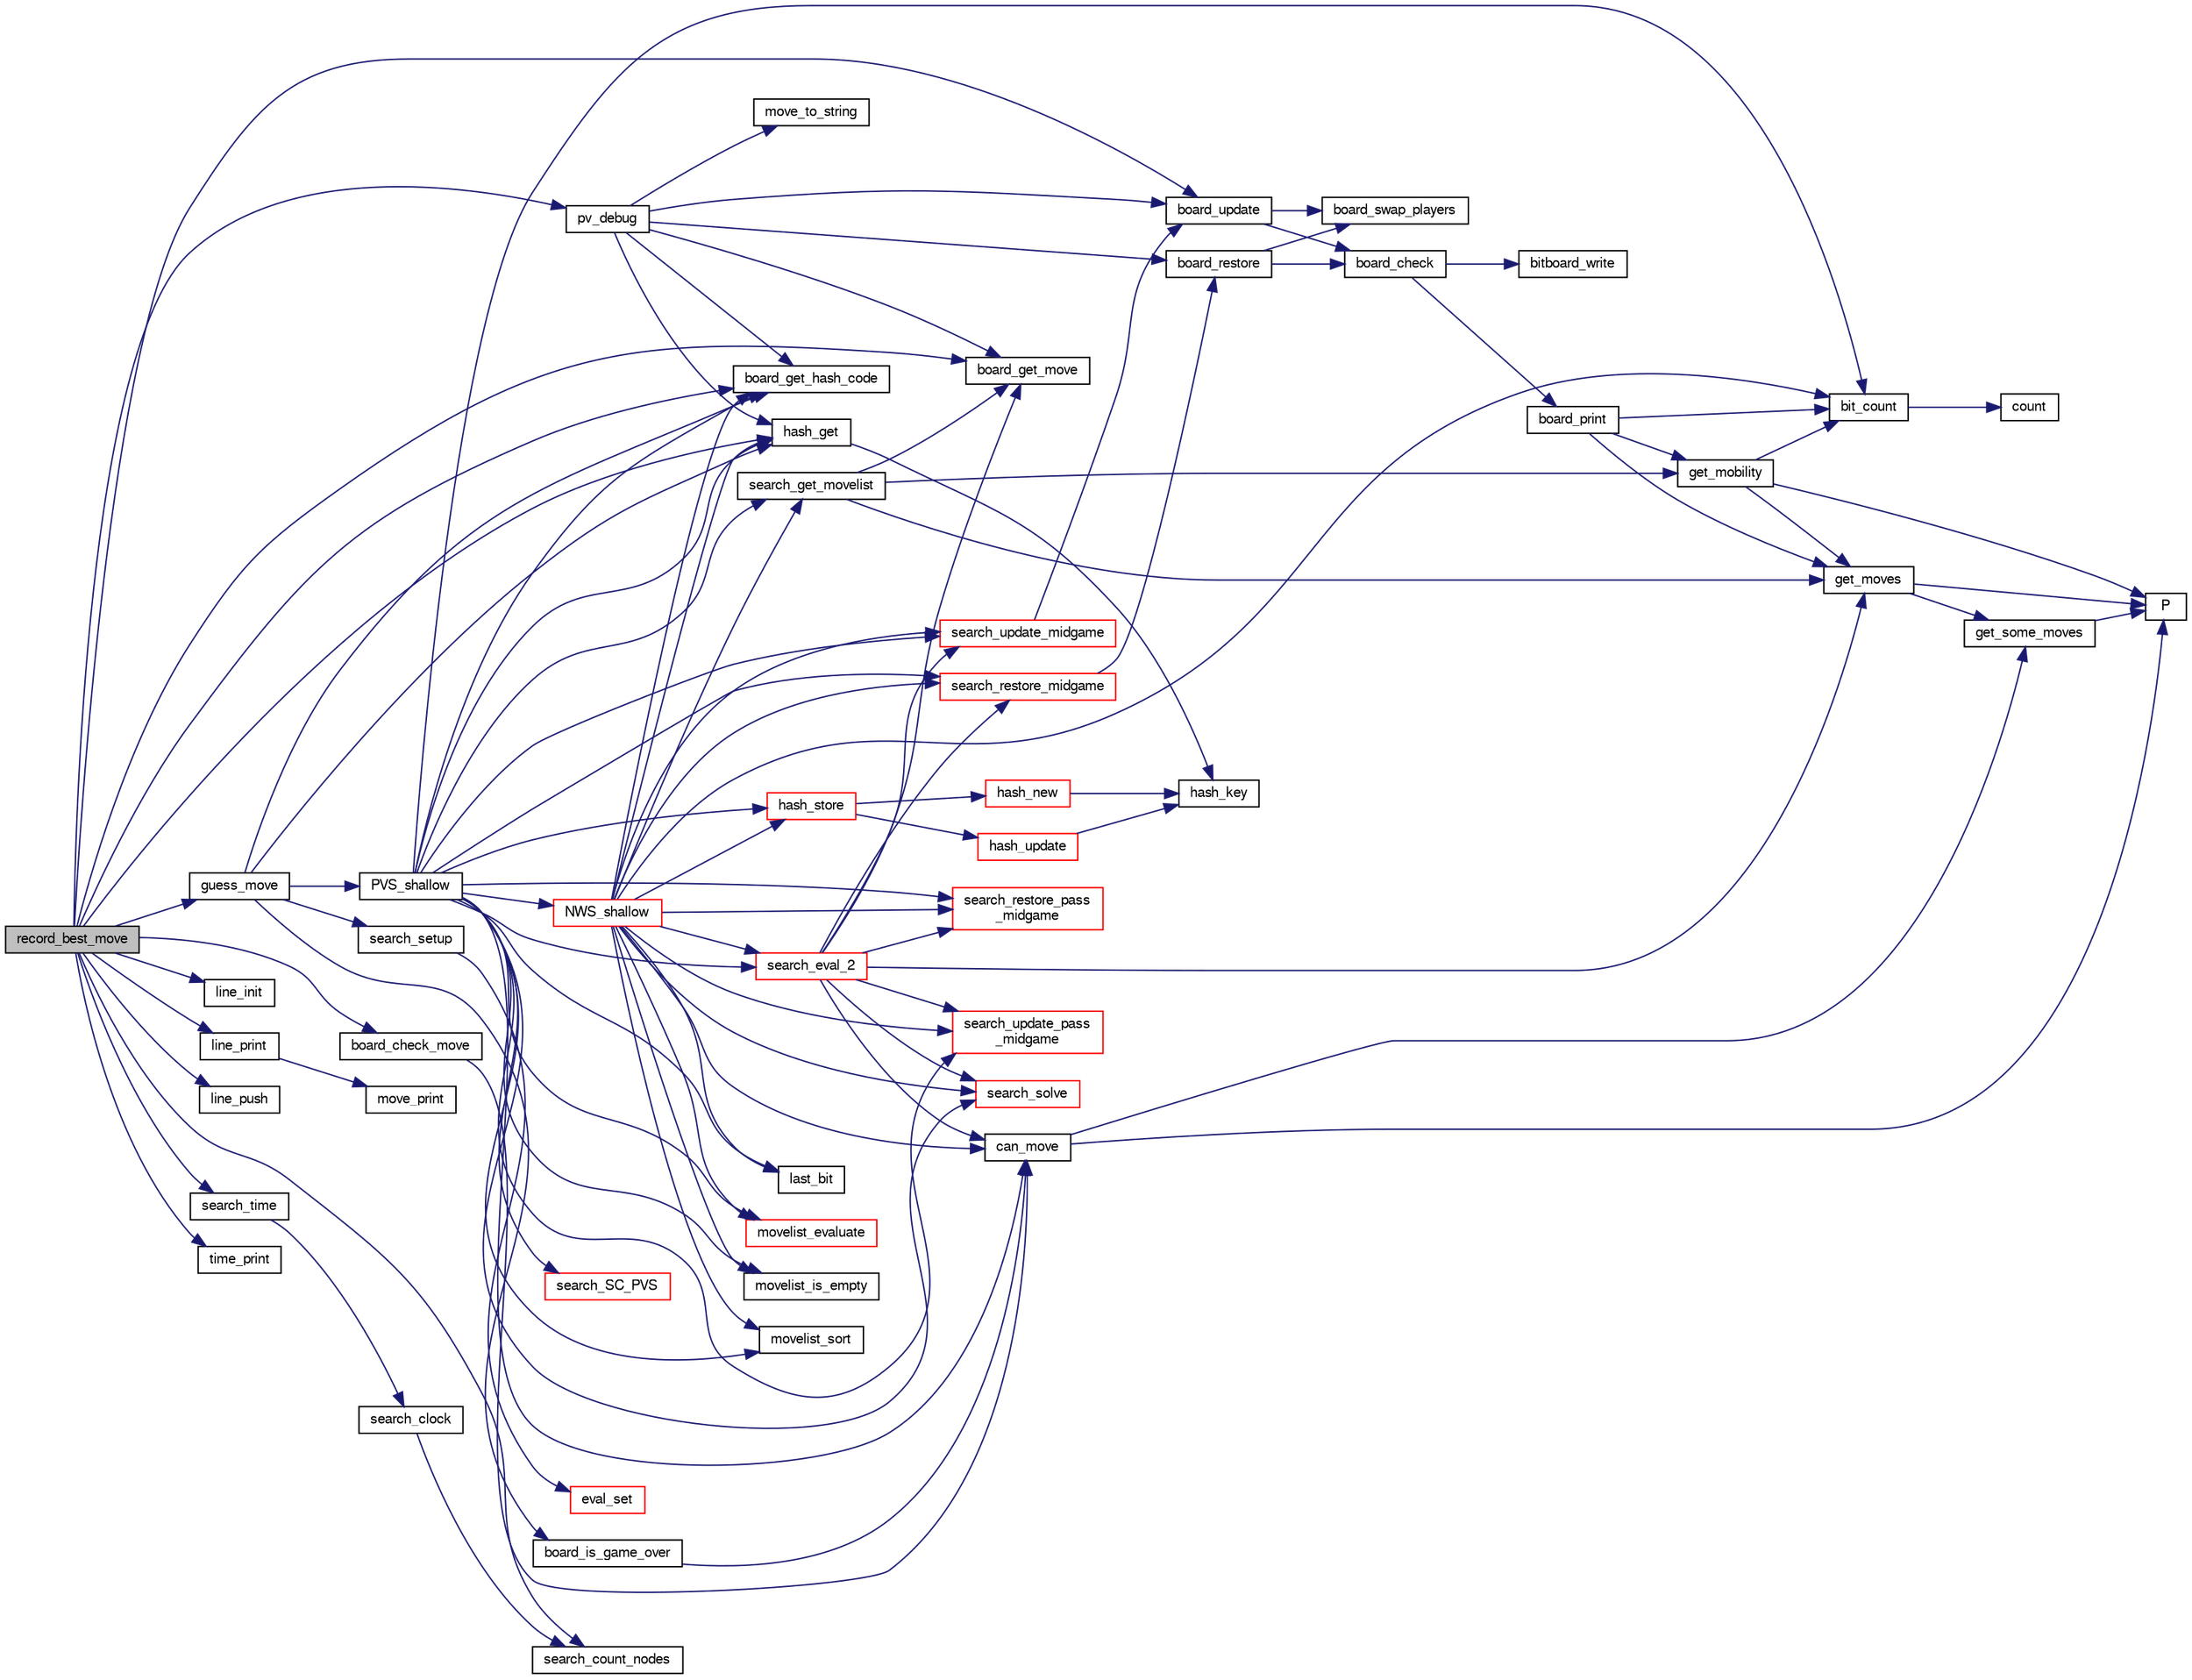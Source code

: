 digraph "record_best_move"
{
 // LATEX_PDF_SIZE
  bgcolor="transparent";
  edge [fontname="FreeSans",fontsize="10",labelfontname="FreeSans",labelfontsize="10"];
  node [fontname="FreeSans",fontsize="10",shape=record];
  rankdir="LR";
  Node1 [label="record_best_move",height=0.2,width=0.4,color="black", fillcolor="grey75", style="filled", fontcolor="black",tooltip="Record best move."];
  Node1 -> Node2 [color="midnightblue",fontsize="10",style="solid",fontname="FreeSans"];
  Node2 [label="board_check_move",height=0.2,width=0.4,color="black",URL="$board_8c.html#a0461002c2a4fd95a361b6e1ee8637a65",tooltip="Check if a move is legal."];
  Node2 -> Node3 [color="midnightblue",fontsize="10",style="solid",fontname="FreeSans"];
  Node3 [label="can_move",height=0.2,width=0.4,color="black",URL="$board_8c.html#ae1a532d6eaa0e55357d0f4b9cd659b88",tooltip="Check if a player can move."];
  Node3 -> Node4 [color="midnightblue",fontsize="10",style="solid",fontname="FreeSans"];
  Node4 [label="get_some_moves",height=0.2,width=0.4,color="black",URL="$board_8c.html#a5db071e3e4d26a0b7d6425bb6333dd7f",tooltip="Get a part of the moves."];
  Node4 -> Node5 [color="midnightblue",fontsize="10",style="solid",fontname="FreeSans"];
  Node5 [label="P",height=0.2,width=0.4,color="black",URL="$generate__flip_8c.html#a11481f01e169aee1117c83a352c22222",tooltip=" "];
  Node3 -> Node5 [color="midnightblue",fontsize="10",style="solid",fontname="FreeSans"];
  Node1 -> Node6 [color="midnightblue",fontsize="10",style="solid",fontname="FreeSans"];
  Node6 [label="board_get_hash_code",height=0.2,width=0.4,color="black",URL="$board_8c.html#a0e6cff6e714bcb714e2b9b2d7b9fbec6",tooltip="Compute a hash code."];
  Node1 -> Node7 [color="midnightblue",fontsize="10",style="solid",fontname="FreeSans"];
  Node7 [label="board_get_move",height=0.2,width=0.4,color="black",URL="$board_8c.html#a3b5748c109770fe228ea15b562c0f113",tooltip="Compute a move."];
  Node1 -> Node8 [color="midnightblue",fontsize="10",style="solid",fontname="FreeSans"];
  Node8 [label="board_update",height=0.2,width=0.4,color="black",URL="$board_8c.html#a2d24dea46d67d71b1d9fe9f515d8d675",tooltip="Update a board."];
  Node8 -> Node9 [color="midnightblue",fontsize="10",style="solid",fontname="FreeSans"];
  Node9 [label="board_check",height=0.2,width=0.4,color="black",URL="$board_8c.html#a849436f17b60e89ed91f8e5013ed9d04",tooltip="Check board consistency."];
  Node9 -> Node10 [color="midnightblue",fontsize="10",style="solid",fontname="FreeSans"];
  Node10 [label="bitboard_write",height=0.2,width=0.4,color="black",URL="$bit_8c.html#a519b18f67de9b8edbd98f687a13b45f5",tooltip="Print an unsigned long long as a board."];
  Node9 -> Node11 [color="midnightblue",fontsize="10",style="solid",fontname="FreeSans"];
  Node11 [label="board_print",height=0.2,width=0.4,color="black",URL="$board_8c.html#a27ccb92684d9e7194eeb3bc34311ad55",tooltip="Print out the board."];
  Node11 -> Node12 [color="midnightblue",fontsize="10",style="solid",fontname="FreeSans"];
  Node12 [label="bit_count",height=0.2,width=0.4,color="black",URL="$bit_8c.html#a830fec0a90989da1f1900ff609b92167",tooltip="Count the number of bits set to one in an unsigned long long."];
  Node12 -> Node13 [color="midnightblue",fontsize="10",style="solid",fontname="FreeSans"];
  Node13 [label="count",height=0.2,width=0.4,color="black",URL="$generate__flip_8c.html#a1a1d6a2cdbded5c35040f6555e948770",tooltip=" "];
  Node11 -> Node14 [color="midnightblue",fontsize="10",style="solid",fontname="FreeSans"];
  Node14 [label="get_mobility",height=0.2,width=0.4,color="black",URL="$board_8c.html#a7509639c4e49c56fe83b3d978580ed42",tooltip="Count legal moves."];
  Node14 -> Node12 [color="midnightblue",fontsize="10",style="solid",fontname="FreeSans"];
  Node14 -> Node15 [color="midnightblue",fontsize="10",style="solid",fontname="FreeSans"];
  Node15 [label="get_moves",height=0.2,width=0.4,color="black",URL="$board_8c.html#a7610dc936a6aea22b3c5e162f722a7a1",tooltip="Get legal moves."];
  Node15 -> Node4 [color="midnightblue",fontsize="10",style="solid",fontname="FreeSans"];
  Node15 -> Node5 [color="midnightblue",fontsize="10",style="solid",fontname="FreeSans"];
  Node14 -> Node5 [color="midnightblue",fontsize="10",style="solid",fontname="FreeSans"];
  Node11 -> Node15 [color="midnightblue",fontsize="10",style="solid",fontname="FreeSans"];
  Node8 -> Node16 [color="midnightblue",fontsize="10",style="solid",fontname="FreeSans"];
  Node16 [label="board_swap_players",height=0.2,width=0.4,color="black",URL="$board_8c.html#a4d389fb0245969a39744349230ce7703",tooltip="Swap players."];
  Node1 -> Node17 [color="midnightblue",fontsize="10",style="solid",fontname="FreeSans"];
  Node17 [label="guess_move",height=0.2,width=0.4,color="black",URL="$root_8c.html#a6ac3c5f991e5a6a40a27d0a9e425aaca",tooltip="Guess a move."];
  Node17 -> Node6 [color="midnightblue",fontsize="10",style="solid",fontname="FreeSans"];
  Node17 -> Node18 [color="midnightblue",fontsize="10",style="solid",fontname="FreeSans"];
  Node18 [label="board_is_game_over",height=0.2,width=0.4,color="black",URL="$board_8c.html#a121c1b2912c0f5d559fe85c8ab70f061",tooltip="Check if the game is over."];
  Node18 -> Node3 [color="midnightblue",fontsize="10",style="solid",fontname="FreeSans"];
  Node17 -> Node19 [color="midnightblue",fontsize="10",style="solid",fontname="FreeSans"];
  Node19 [label="hash_get",height=0.2,width=0.4,color="black",URL="$hash-lock-free_8c.html#a6f54ce833279fec9ac110dcce45565ad",tooltip="Find an hash table entry according to the evaluated board hash codes."];
  Node19 -> Node20 [color="midnightblue",fontsize="10",style="solid",fontname="FreeSans"];
  Node20 [label="hash_key",height=0.2,width=0.4,color="black",URL="$hash-lock-free_8c.html#aeafd0b4e6665b357afcff5dd30723c15",tooltip="Transform hash data into a 64 bits key."];
  Node17 -> Node21 [color="midnightblue",fontsize="10",style="solid",fontname="FreeSans"];
  Node21 [label="PVS_shallow",height=0.2,width=0.4,color="black",URL="$midgame_8c.html#a3d850972578e626b2a9d566152b681f5",tooltip="Evaluate a midgame position at shallow depth."];
  Node21 -> Node12 [color="midnightblue",fontsize="10",style="solid",fontname="FreeSans"];
  Node21 -> Node6 [color="midnightblue",fontsize="10",style="solid",fontname="FreeSans"];
  Node21 -> Node3 [color="midnightblue",fontsize="10",style="solid",fontname="FreeSans"];
  Node21 -> Node19 [color="midnightblue",fontsize="10",style="solid",fontname="FreeSans"];
  Node21 -> Node22 [color="midnightblue",fontsize="10",style="solid",fontname="FreeSans"];
  Node22 [label="hash_store",height=0.2,width=0.4,color="red",URL="$hash-lock-free_8c.html#ae70e5c17e3d2cf7fb49e085be7092843",tooltip="Store an hashtable item."];
  Node22 -> Node23 [color="midnightblue",fontsize="10",style="solid",fontname="FreeSans"];
  Node23 [label="hash_new",height=0.2,width=0.4,color="red",URL="$hash-lock-free_8c.html#ad5221370b52335bbd99bc7032f212481",tooltip="Initialize a new hash table item."];
  Node23 -> Node20 [color="midnightblue",fontsize="10",style="solid",fontname="FreeSans"];
  Node22 -> Node25 [color="midnightblue",fontsize="10",style="solid",fontname="FreeSans"];
  Node25 [label="hash_update",height=0.2,width=0.4,color="red",URL="$hash-lock-free_8c.html#a8cd45c12c1c253e7c40e12dd2b3a310c",tooltip="update the hash entry"];
  Node25 -> Node20 [color="midnightblue",fontsize="10",style="solid",fontname="FreeSans"];
  Node21 -> Node29 [color="midnightblue",fontsize="10",style="solid",fontname="FreeSans"];
  Node29 [label="last_bit",height=0.2,width=0.4,color="black",URL="$bit_8c.html#ad47d9158c952a78b9602c699ab6ece49",tooltip="Search the last bit set (same as log2())."];
  Node21 -> Node30 [color="midnightblue",fontsize="10",style="solid",fontname="FreeSans"];
  Node30 [label="movelist_evaluate",height=0.2,width=0.4,color="red",URL="$move_8c.html#a9b4b1c7be1b237198713f0355f60fe28",tooltip="Evaluate a list of move in order to sort it."];
  Node21 -> Node64 [color="midnightblue",fontsize="10",style="solid",fontname="FreeSans"];
  Node64 [label="movelist_is_empty",height=0.2,width=0.4,color="black",URL="$move_8c.html#a13dc373d7c20c99db5dfbc1b70e20d15",tooltip="Check if the list is empty."];
  Node21 -> Node65 [color="midnightblue",fontsize="10",style="solid",fontname="FreeSans"];
  Node65 [label="movelist_sort",height=0.2,width=0.4,color="black",URL="$move_8c.html#a38bfc9e186591a76e2b3c673075effd3",tooltip="Sort all moves."];
  Node21 -> Node66 [color="midnightblue",fontsize="10",style="solid",fontname="FreeSans"];
  Node66 [label="NWS_shallow",height=0.2,width=0.4,color="red",URL="$midgame_8c.html#af1a84e98330ad790762f316451f36067",tooltip="Evaluate a midgame position with a Null Window Search algorithm."];
  Node66 -> Node12 [color="midnightblue",fontsize="10",style="solid",fontname="FreeSans"];
  Node66 -> Node6 [color="midnightblue",fontsize="10",style="solid",fontname="FreeSans"];
  Node66 -> Node3 [color="midnightblue",fontsize="10",style="solid",fontname="FreeSans"];
  Node66 -> Node19 [color="midnightblue",fontsize="10",style="solid",fontname="FreeSans"];
  Node66 -> Node22 [color="midnightblue",fontsize="10",style="solid",fontname="FreeSans"];
  Node66 -> Node29 [color="midnightblue",fontsize="10",style="solid",fontname="FreeSans"];
  Node66 -> Node30 [color="midnightblue",fontsize="10",style="solid",fontname="FreeSans"];
  Node66 -> Node64 [color="midnightblue",fontsize="10",style="solid",fontname="FreeSans"];
  Node66 -> Node65 [color="midnightblue",fontsize="10",style="solid",fontname="FreeSans"];
  Node66 -> Node58 [color="midnightblue",fontsize="10",style="solid",fontname="FreeSans"];
  Node58 [label="search_eval_2",height=0.2,width=0.4,color="red",URL="$midgame_8c.html#a0092a1393b937f326dfa91ff24c7f72a",tooltip="Evaluate a position at depth 2."];
  Node58 -> Node7 [color="midnightblue",fontsize="10",style="solid",fontname="FreeSans"];
  Node58 -> Node3 [color="midnightblue",fontsize="10",style="solid",fontname="FreeSans"];
  Node58 -> Node15 [color="midnightblue",fontsize="10",style="solid",fontname="FreeSans"];
  Node58 -> Node59 [color="midnightblue",fontsize="10",style="solid",fontname="FreeSans"];
  Node59 [label="search_restore_midgame",height=0.2,width=0.4,color="red",URL="$search_8c.html#a8ee87f18a6108894aecb6f0cda99fcf8",tooltip="Restore the search state as before a move."];
  Node59 -> Node32 [color="midnightblue",fontsize="10",style="solid",fontname="FreeSans"];
  Node32 [label="board_restore",height=0.2,width=0.4,color="black",URL="$board_8c.html#a101af447b84baa302b94c56822618f22",tooltip="Restore a board."];
  Node32 -> Node9 [color="midnightblue",fontsize="10",style="solid",fontname="FreeSans"];
  Node32 -> Node16 [color="midnightblue",fontsize="10",style="solid",fontname="FreeSans"];
  Node58 -> Node51 [color="midnightblue",fontsize="10",style="solid",fontname="FreeSans"];
  Node51 [label="search_restore_pass\l_midgame",height=0.2,width=0.4,color="red",URL="$search_8c.html#a5e9707f0c579c46996fba87fedecb58c",tooltip="Update the search state after a passing move."];
  Node58 -> Node54 [color="midnightblue",fontsize="10",style="solid",fontname="FreeSans"];
  Node54 [label="search_solve",height=0.2,width=0.4,color="red",URL="$endgame_8c.html#a94a89fc327a63ea97d5e30c7c981a2aa",tooltip="Get the final score."];
  Node58 -> Node62 [color="midnightblue",fontsize="10",style="solid",fontname="FreeSans"];
  Node62 [label="search_update_midgame",height=0.2,width=0.4,color="red",URL="$search_8c.html#a985ef3449348437e273c1d5c74ae74f6",tooltip="Update the search state after a move."];
  Node62 -> Node8 [color="midnightblue",fontsize="10",style="solid",fontname="FreeSans"];
  Node58 -> Node56 [color="midnightblue",fontsize="10",style="solid",fontname="FreeSans"];
  Node56 [label="search_update_pass\l_midgame",height=0.2,width=0.4,color="red",URL="$search_8c.html#af34e8681551a63ca25390b3c87bbf9f7",tooltip="Update the search state after a passing move."];
  Node66 -> Node67 [color="midnightblue",fontsize="10",style="solid",fontname="FreeSans"];
  Node67 [label="search_get_movelist",height=0.2,width=0.4,color="black",URL="$search_8c.html#a507955218cafd96b85d29981f3ea6f8d",tooltip="Get a list of legal moves."];
  Node67 -> Node7 [color="midnightblue",fontsize="10",style="solid",fontname="FreeSans"];
  Node67 -> Node14 [color="midnightblue",fontsize="10",style="solid",fontname="FreeSans"];
  Node67 -> Node15 [color="midnightblue",fontsize="10",style="solid",fontname="FreeSans"];
  Node66 -> Node59 [color="midnightblue",fontsize="10",style="solid",fontname="FreeSans"];
  Node66 -> Node51 [color="midnightblue",fontsize="10",style="solid",fontname="FreeSans"];
  Node66 -> Node54 [color="midnightblue",fontsize="10",style="solid",fontname="FreeSans"];
  Node66 -> Node62 [color="midnightblue",fontsize="10",style="solid",fontname="FreeSans"];
  Node66 -> Node56 [color="midnightblue",fontsize="10",style="solid",fontname="FreeSans"];
  Node21 -> Node58 [color="midnightblue",fontsize="10",style="solid",fontname="FreeSans"];
  Node21 -> Node67 [color="midnightblue",fontsize="10",style="solid",fontname="FreeSans"];
  Node21 -> Node59 [color="midnightblue",fontsize="10",style="solid",fontname="FreeSans"];
  Node21 -> Node51 [color="midnightblue",fontsize="10",style="solid",fontname="FreeSans"];
  Node21 -> Node72 [color="midnightblue",fontsize="10",style="solid",fontname="FreeSans"];
  Node72 [label="search_SC_PVS",height=0.2,width=0.4,color="red",URL="$search_8c.html#a252db5ad99f8ade55019f4352839b810",tooltip="Stability Cutoff (SC)."];
  Node21 -> Node54 [color="midnightblue",fontsize="10",style="solid",fontname="FreeSans"];
  Node21 -> Node62 [color="midnightblue",fontsize="10",style="solid",fontname="FreeSans"];
  Node21 -> Node56 [color="midnightblue",fontsize="10",style="solid",fontname="FreeSans"];
  Node17 -> Node73 [color="midnightblue",fontsize="10",style="solid",fontname="FreeSans"];
  Node73 [label="search_setup",height=0.2,width=0.4,color="black",URL="$search_8c.html#ad93ea95428d09b19c1491ee9378ad2b3",tooltip="Set up various structure once the board has been set."];
  Node73 -> Node74 [color="midnightblue",fontsize="10",style="solid",fontname="FreeSans"];
  Node74 [label="eval_set",height=0.2,width=0.4,color="red",URL="$eval_8c.html#ac0a65ec1475760424179051a43328b42",tooltip="Set up evaluation features from a board."];
  Node1 -> Node19 [color="midnightblue",fontsize="10",style="solid",fontname="FreeSans"];
  Node1 -> Node76 [color="midnightblue",fontsize="10",style="solid",fontname="FreeSans"];
  Node76 [label="line_init",height=0.2,width=0.4,color="black",URL="$move_8c.html#a833b8b36407a601e79b24179cbebbef8",tooltip="Initialize a sequence of moves."];
  Node1 -> Node77 [color="midnightblue",fontsize="10",style="solid",fontname="FreeSans"];
  Node77 [label="line_print",height=0.2,width=0.4,color="black",URL="$move_8c.html#a0ae53ce219676b29cf33f8e7586f75a9",tooltip="Print a move sequence."];
  Node77 -> Node78 [color="midnightblue",fontsize="10",style="solid",fontname="FreeSans"];
  Node78 [label="move_print",height=0.2,width=0.4,color="black",URL="$move_8c.html#a2ec4fa6e50ff377157eddba43ff1d010",tooltip="Print out a move."];
  Node1 -> Node79 [color="midnightblue",fontsize="10",style="solid",fontname="FreeSans"];
  Node79 [label="line_push",height=0.2,width=0.4,color="black",URL="$move_8c.html#a1781d0a89d5c0c8831bb7eb845d19976",tooltip="Add a move to the sequence."];
  Node1 -> Node80 [color="midnightblue",fontsize="10",style="solid",fontname="FreeSans"];
  Node80 [label="pv_debug",height=0.2,width=0.4,color="black",URL="$root_8c.html#a8441d8c906b98e56eb99fcb351ce6a14",tooltip="Debug PV."];
  Node80 -> Node6 [color="midnightblue",fontsize="10",style="solid",fontname="FreeSans"];
  Node80 -> Node7 [color="midnightblue",fontsize="10",style="solid",fontname="FreeSans"];
  Node80 -> Node32 [color="midnightblue",fontsize="10",style="solid",fontname="FreeSans"];
  Node80 -> Node8 [color="midnightblue",fontsize="10",style="solid",fontname="FreeSans"];
  Node80 -> Node19 [color="midnightblue",fontsize="10",style="solid",fontname="FreeSans"];
  Node80 -> Node81 [color="midnightblue",fontsize="10",style="solid",fontname="FreeSans"];
  Node81 [label="move_to_string",height=0.2,width=0.4,color="black",URL="$move_8c.html#a5d61a3318dc80a3171250974a921055d",tooltip="Print out a move."];
  Node1 -> Node82 [color="midnightblue",fontsize="10",style="solid",fontname="FreeSans"];
  Node82 [label="search_count_nodes",height=0.2,width=0.4,color="black",URL="$search_8c.html#a66fbe49d1b42845bef2a07d0219a525c",tooltip="Return the number of nodes searched."];
  Node1 -> Node83 [color="midnightblue",fontsize="10",style="solid",fontname="FreeSans"];
  Node83 [label="search_time",height=0.2,width=0.4,color="black",URL="$search_8c.html#afcdfa9c4ac42ff535885efeb671ffe8d",tooltip="Return the time spent by the search."];
  Node83 -> Node84 [color="midnightblue",fontsize="10",style="solid",fontname="FreeSans"];
  Node84 [label="search_clock",height=0.2,width=0.4,color="black",URL="$search_8c.html#a5710e38d5c67dd03d99307b442d00a63",tooltip="Return the time spent by the search."];
  Node84 -> Node82 [color="midnightblue",fontsize="10",style="solid",fontname="FreeSans"];
  Node1 -> Node85 [color="midnightblue",fontsize="10",style="solid",fontname="FreeSans"];
  Node85 [label="time_print",height=0.2,width=0.4,color="black",URL="$util_8c.html#a0379cb7b898e08489b0dcda99430ef96",tooltip="Print time as \"D:HH:MM:SS.CC\"."];
}
